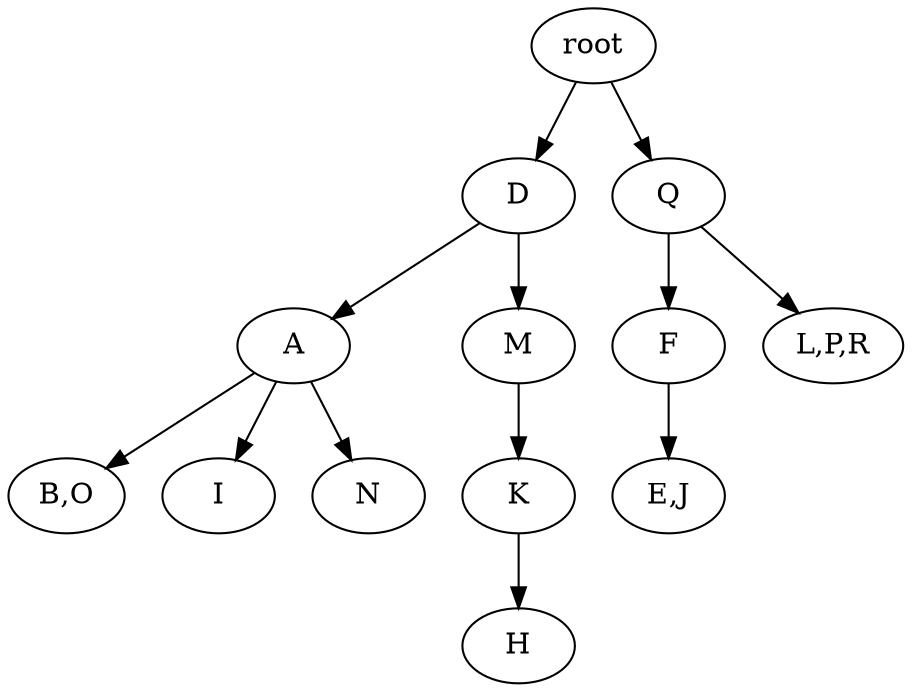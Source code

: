 strict digraph G {
	graph [name=G];
	0	 [label=root];
	7	 [label=D];
	0 -> 7;
	1	 [label=Q];
	0 -> 1;
	9	 [label=A];
	12	 [label="B,O"];
	9 -> 12;
	14	 [label=I];
	9 -> 14;
	13	 [label=N];
	9 -> 13;
	7 -> 9;
	8	 [label=M];
	7 -> 8;
	5	 [label="E,J"];
	2	 [label=F];
	2 -> 5;
	11	 [label=H];
	1 -> 2;
	6	 [label="L,P,R"];
	1 -> 6;
	10	 [label=K];
	10 -> 11;
	8 -> 10;
}
